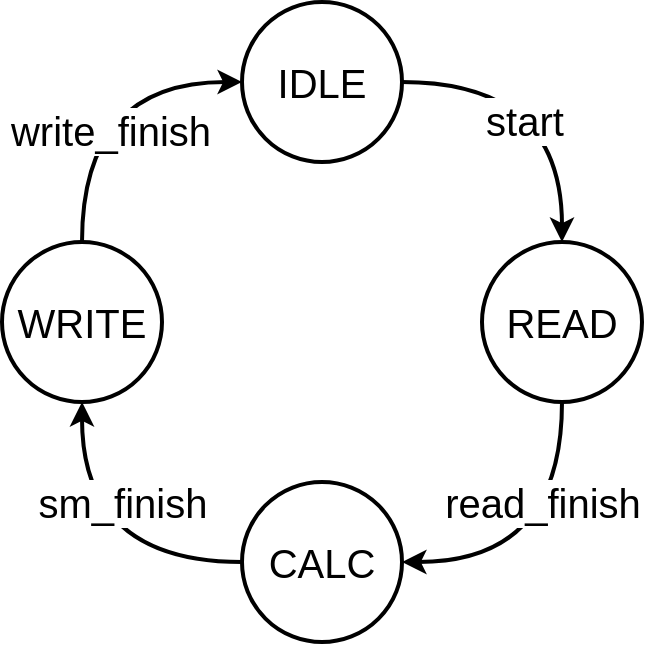 <mxfile>
    <diagram id="x3Ghtpb2y6-pK5DoP19c" name="Page-1">
        <mxGraphModel dx="911" dy="593" grid="1" gridSize="10" guides="1" tooltips="1" connect="1" arrows="1" fold="1" page="1" pageScale="1" pageWidth="4681" pageHeight="3300" background="#ffffff" math="0" shadow="0">
            <root>
                <mxCell id="0"/>
                <mxCell id="1" parent="0"/>
                <mxCell id="6" style="edgeStyle=orthogonalEdgeStyle;html=1;exitX=1;exitY=0.5;exitDx=0;exitDy=0;entryX=0.5;entryY=0;entryDx=0;entryDy=0;fontSize=20;fontColor=#000000;strokeColor=#000000;strokeWidth=2;curved=1;" edge="1" parent="1" source="2" target="3">
                    <mxGeometry relative="1" as="geometry"/>
                </mxCell>
                <mxCell id="12" value="start" style="edgeLabel;html=1;align=center;verticalAlign=middle;resizable=0;points=[];fontSize=20;fontColor=#000000;labelBackgroundColor=#FFFFFF;" vertex="1" connectable="0" parent="6">
                    <mxGeometry x="0.237" y="-19" relative="1" as="geometry">
                        <mxPoint as="offset"/>
                    </mxGeometry>
                </mxCell>
                <mxCell id="2" value="&lt;font color=&quot;#000000&quot; style=&quot;font-size: 20px&quot;&gt;IDLE&lt;/font&gt;" style="ellipse;whiteSpace=wrap;html=1;aspect=fixed;fillColor=#FFFFFF;strokeColor=#000000;strokeWidth=2;" vertex="1" parent="1">
                    <mxGeometry x="680" y="160" width="80" height="80" as="geometry"/>
                </mxCell>
                <mxCell id="7" style="edgeStyle=orthogonalEdgeStyle;curved=1;html=1;exitX=0.5;exitY=1;exitDx=0;exitDy=0;entryX=1;entryY=0.5;entryDx=0;entryDy=0;fontSize=20;fontColor=#000000;strokeColor=#000000;strokeWidth=2;" edge="1" parent="1" source="3" target="4">
                    <mxGeometry relative="1" as="geometry"/>
                </mxCell>
                <mxCell id="11" value="read_finish" style="edgeLabel;html=1;align=center;verticalAlign=middle;resizable=0;points=[];fontSize=20;fontColor=#000000;labelBackgroundColor=#FFFFFF;" vertex="1" connectable="0" parent="7">
                    <mxGeometry x="0.25" y="-19" relative="1" as="geometry">
                        <mxPoint x="10" y="-11" as="offset"/>
                    </mxGeometry>
                </mxCell>
                <mxCell id="3" value="&lt;font color=&quot;#000000&quot; style=&quot;font-size: 20px&quot;&gt;READ&lt;/font&gt;" style="ellipse;whiteSpace=wrap;html=1;aspect=fixed;fillColor=#FFFFFF;strokeColor=#000000;strokeWidth=2;" vertex="1" parent="1">
                    <mxGeometry x="800" y="280" width="80" height="80" as="geometry"/>
                </mxCell>
                <mxCell id="8" style="edgeStyle=orthogonalEdgeStyle;curved=1;html=1;exitX=0;exitY=0.5;exitDx=0;exitDy=0;entryX=0.5;entryY=1;entryDx=0;entryDy=0;fontSize=20;fontColor=#000000;strokeColor=#000000;strokeWidth=2;" edge="1" parent="1" source="4" target="5">
                    <mxGeometry relative="1" as="geometry"/>
                </mxCell>
                <mxCell id="10" value="sm_finish" style="edgeLabel;html=1;align=center;verticalAlign=middle;resizable=0;points=[];fontSize=20;fontColor=#000000;labelBackgroundColor=#FFFFFF;" vertex="1" connectable="0" parent="8">
                    <mxGeometry x="-0.3" y="-14" relative="1" as="geometry">
                        <mxPoint x="-4" y="-16" as="offset"/>
                    </mxGeometry>
                </mxCell>
                <mxCell id="4" value="&lt;font color=&quot;#000000&quot; style=&quot;font-size: 20px&quot;&gt;CALC&lt;/font&gt;" style="ellipse;whiteSpace=wrap;html=1;aspect=fixed;fillColor=#FFFFFF;strokeColor=#000000;strokeWidth=2;" vertex="1" parent="1">
                    <mxGeometry x="680" y="400" width="80" height="80" as="geometry"/>
                </mxCell>
                <mxCell id="9" style="edgeStyle=orthogonalEdgeStyle;curved=1;html=1;exitX=0.5;exitY=0;exitDx=0;exitDy=0;entryX=0;entryY=0.5;entryDx=0;entryDy=0;fontSize=20;fontColor=#000000;strokeColor=#000000;strokeWidth=2;" edge="1" parent="1" source="5" target="2">
                    <mxGeometry relative="1" as="geometry"/>
                </mxCell>
                <mxCell id="13" value="write_finish" style="edgeLabel;html=1;align=center;verticalAlign=middle;resizable=0;points=[];fontSize=20;fontColor=#000000;labelBackgroundColor=#FFFFFF;" vertex="1" connectable="0" parent="9">
                    <mxGeometry x="-0.3" y="-14" relative="1" as="geometry">
                        <mxPoint as="offset"/>
                    </mxGeometry>
                </mxCell>
                <mxCell id="5" value="&lt;font color=&quot;#000000&quot; style=&quot;font-size: 20px&quot;&gt;WRITE&lt;/font&gt;" style="ellipse;whiteSpace=wrap;html=1;aspect=fixed;fillColor=#FFFFFF;strokeColor=#000000;strokeWidth=2;" vertex="1" parent="1">
                    <mxGeometry x="560" y="280" width="80" height="80" as="geometry"/>
                </mxCell>
            </root>
        </mxGraphModel>
    </diagram>
</mxfile>